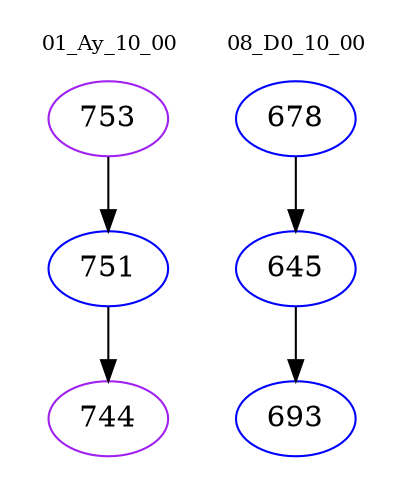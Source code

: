 digraph{
subgraph cluster_0 {
color = white
label = "01_Ay_10_00";
fontsize=10;
T0_753 [label="753", color="purple"]
T0_753 -> T0_751 [color="black"]
T0_751 [label="751", color="blue"]
T0_751 -> T0_744 [color="black"]
T0_744 [label="744", color="purple"]
}
subgraph cluster_1 {
color = white
label = "08_D0_10_00";
fontsize=10;
T1_678 [label="678", color="blue"]
T1_678 -> T1_645 [color="black"]
T1_645 [label="645", color="blue"]
T1_645 -> T1_693 [color="black"]
T1_693 [label="693", color="blue"]
}
}
